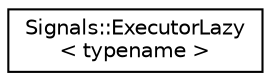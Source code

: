 digraph "Graphical Class Hierarchy"
{
 // INTERACTIVE_SVG=YES
  edge [fontname="Helvetica",fontsize="10",labelfontname="Helvetica",labelfontsize="10"];
  node [fontname="Helvetica",fontsize="10",shape=record];
  rankdir="LR";
  Node1 [label="Signals::ExecutorLazy\l\< typename \>",height=0.2,width=0.4,color="black", fillcolor="white", style="filled",URL="$namespace_signals.html#class_signals_1_1_executor_lazy"];
}
